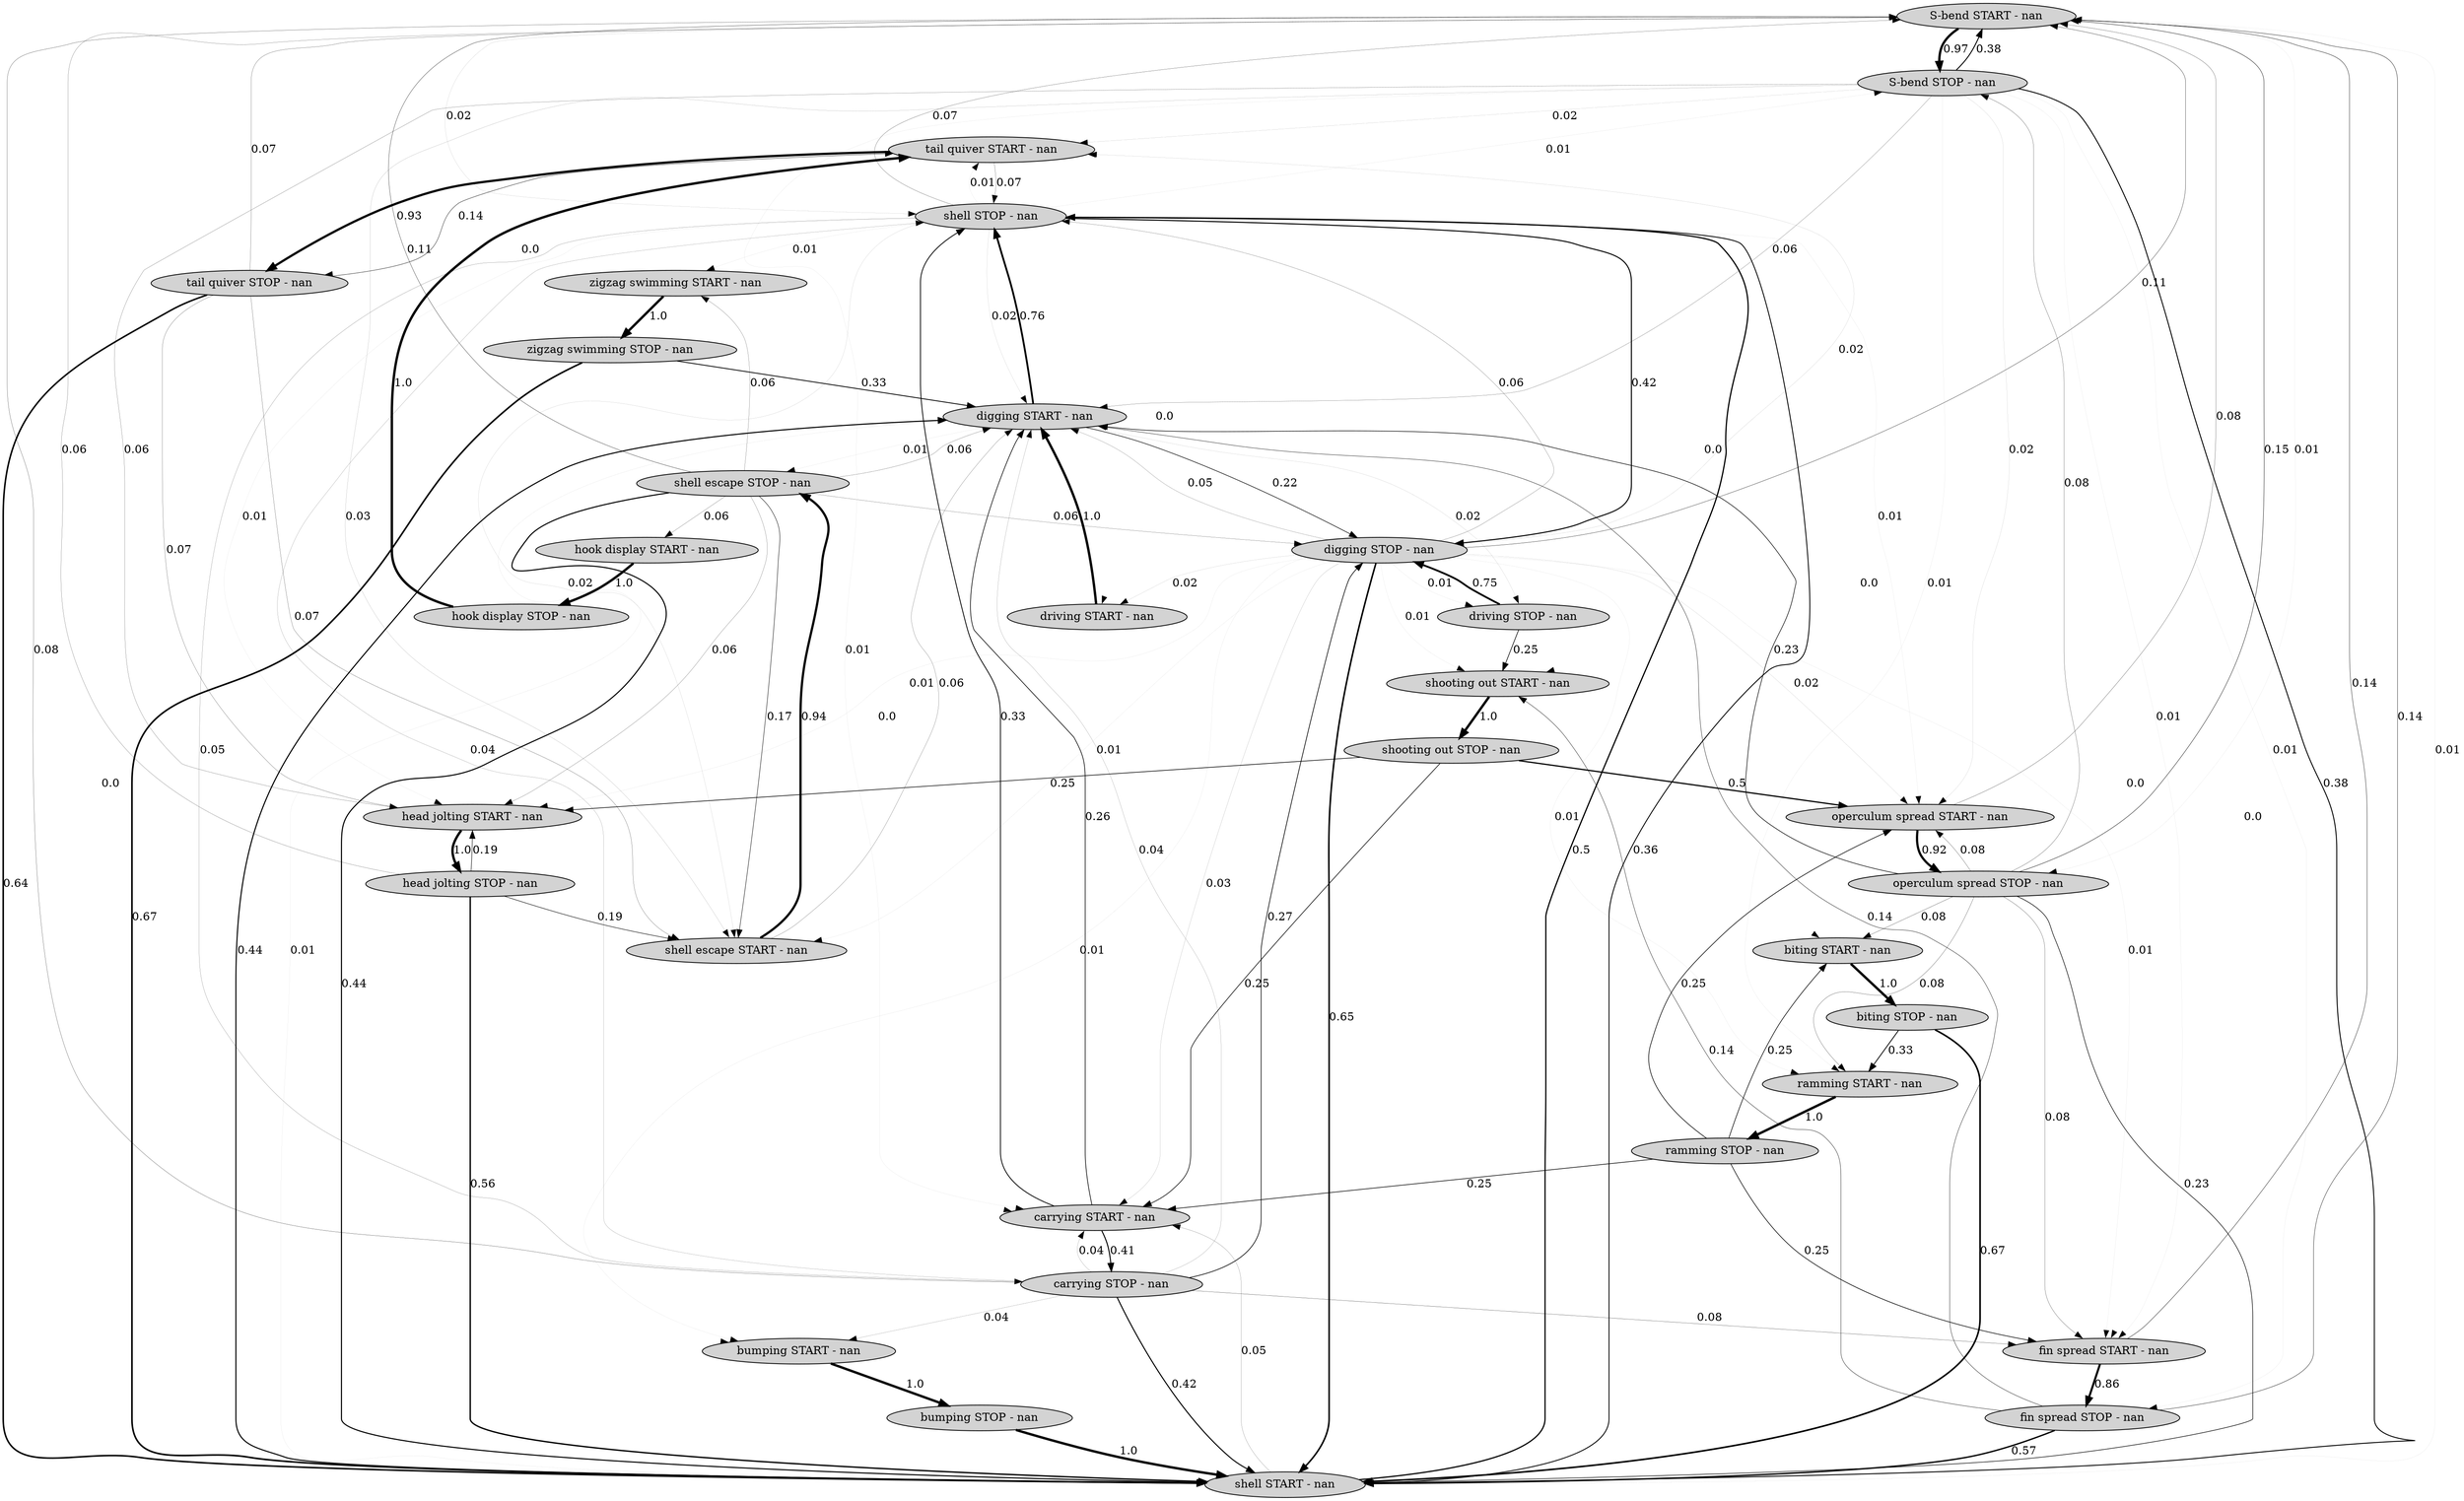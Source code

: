 strict digraph  {
"S-bend START - nan" [avg_time=nan, height=nan, style=filled, width=nan];
"S-bend STOP - nan" [avg_time=nan, height=nan, style=filled, width=nan];
"operculum spread STOP - nan" [avg_time=nan, height=nan, style=filled, width=nan];
"shell STOP - nan" [avg_time=nan, height=nan, style=filled, width=nan];
"carrying START - nan" [avg_time=nan, height=nan, style=filled, width=nan];
"digging START - nan" [avg_time=nan, height=nan, style=filled, width=nan];
"fin spread START - nan" [avg_time=nan, height=nan, style=filled, width=nan];
"fin spread STOP - nan" [avg_time=nan, height=nan, style=filled, width=nan];
"head jolting START - nan" [avg_time=nan, height=nan, style=filled, width=nan];
"operculum spread START - nan" [avg_time=nan, height=nan, style=filled, width=nan];
"ramming START - nan" [avg_time=nan, height=nan, style=filled, width=nan];
"shell START - nan" [avg_time=nan, height=nan, style=filled, width=nan];
"shell escape START - nan" [avg_time=nan, height=nan, style=filled, width=nan];
"tail quiver START - nan" [avg_time=nan, height=nan, style=filled, width=nan];
"biting START - nan" [avg_time=nan, height=nan, style=filled, width=nan];
"biting STOP - nan" [avg_time=nan, height=nan, style=filled, width=nan];
"bumping START - nan" [avg_time=nan, height=nan, style=filled, width=nan];
"bumping STOP - nan" [avg_time=nan, height=nan, style=filled, width=nan];
"carrying STOP - nan" [avg_time=nan, height=nan, style=filled, width=nan];
"digging STOP - nan" [avg_time=nan, height=nan, style=filled, width=nan];
"driving STOP - nan" [avg_time=nan, height=nan, style=filled, width=nan];
"shell escape STOP - nan" [avg_time=nan, height=nan, style=filled, width=nan];
"driving START - nan" [avg_time=nan, height=nan, style=filled, width=nan];
"shooting out START - nan" [avg_time=nan, height=nan, style=filled, width=nan];
"head jolting STOP - nan" [avg_time=nan, height=nan, style=filled, width=nan];
"hook display START - nan" [avg_time=nan, height=nan, style=filled, width=nan];
"hook display STOP - nan" [avg_time=nan, height=nan, style=filled, width=nan];
"ramming STOP - nan" [avg_time=nan, height=nan, style=filled, width=nan];
"tail quiver STOP - nan" [avg_time=nan, height=nan, style=filled, width=nan];
"zigzag swimming START - nan" [avg_time=nan, height=nan, style=filled, width=nan];
"shooting out STOP - nan" [avg_time=nan, height=nan, style=filled, width=nan];
"zigzag swimming STOP - nan" [avg_time=nan, height=nan, style=filled, width=nan];
"S-bend START - nan" -> "S-bend STOP - nan"  [label="0.97", penwidth="2.91"];
"S-bend START - nan" -> "operculum spread STOP - nan"  [label="0.01", penwidth="0.03"];
"S-bend START - nan" -> "shell STOP - nan"  [label="0.02", penwidth="0.06"];
"S-bend STOP - nan" -> "S-bend START - nan"  [label="0.38", penwidth="1.1400000000000001"];
"S-bend STOP - nan" -> "carrying START - nan"  [label="0.01", penwidth="0.03"];
"S-bend STOP - nan" -> "digging START - nan"  [label="0.06", penwidth="0.18"];
"S-bend STOP - nan" -> "fin spread START - nan"  [label="0.01", penwidth="0.03"];
"S-bend STOP - nan" -> "fin spread STOP - nan"  [label="0.01", penwidth="0.03"];
"S-bend STOP - nan" -> "head jolting START - nan"  [label="0.06", penwidth="0.18"];
"S-bend STOP - nan" -> "operculum spread START - nan"  [label="0.02", penwidth="0.06"];
"S-bend STOP - nan" -> "ramming START - nan"  [label="0.01", penwidth="0.03"];
"S-bend STOP - nan" -> "shell START - nan"  [label="0.38", penwidth="1.1400000000000001"];
"S-bend STOP - nan" -> "shell escape START - nan"  [label="0.03", penwidth="0.09"];
"S-bend STOP - nan" -> "tail quiver START - nan"  [label="0.02", penwidth="0.06"];
"operculum spread STOP - nan" -> "S-bend START - nan"  [label="0.15", penwidth="0.44999999999999996"];
"operculum spread STOP - nan" -> "S-bend STOP - nan"  [label="0.08", penwidth="0.24"];
"operculum spread STOP - nan" -> "biting START - nan"  [label="0.08", penwidth="0.24"];
"operculum spread STOP - nan" -> "digging START - nan"  [label="0.23", penwidth="0.6900000000000001"];
"operculum spread STOP - nan" -> "fin spread START - nan"  [label="0.08", penwidth="0.24"];
"operculum spread STOP - nan" -> "operculum spread START - nan"  [label="0.08", penwidth="0.24"];
"operculum spread STOP - nan" -> "ramming START - nan"  [label="0.08", penwidth="0.24"];
"operculum spread STOP - nan" -> "shell START - nan"  [label="0.23", penwidth="0.6900000000000001"];
"shell STOP - nan" -> "S-bend START - nan"  [label="0.07", penwidth="0.21000000000000002"];
"shell STOP - nan" -> "S-bend STOP - nan"  [label="0.01", penwidth="0.03"];
"shell STOP - nan" -> "biting START - nan"  [label="0.0", penwidth="0.0"];
"shell STOP - nan" -> "bumping START - nan"  [label="0.0", penwidth="0.0"];
"shell STOP - nan" -> "carrying START - nan"  [label="0.0", penwidth="0.0"];
"shell STOP - nan" -> "carrying STOP - nan"  [label="0.05", penwidth="0.15000000000000002"];
"shell STOP - nan" -> "digging START - nan"  [label="0.02", penwidth="0.06"];
"shell STOP - nan" -> "digging STOP - nan"  [label="0.42", penwidth="1.26"];
"shell STOP - nan" -> "driving START - nan"  [label="0.0", penwidth="0.0"];
"shell STOP - nan" -> "fin spread START - nan"  [label="0.0", penwidth="0.0"];
"shell STOP - nan" -> "head jolting START - nan"  [label="0.01", penwidth="0.03"];
"shell STOP - nan" -> "operculum spread START - nan"  [label="0.01", penwidth="0.03"];
"shell STOP - nan" -> "shell START - nan"  [label="0.36", penwidth="1.08"];
"shell STOP - nan" -> "shell escape START - nan"  [label="0.02", penwidth="0.06"];
"shell STOP - nan" -> "shooting out START - nan"  [label="0.0", penwidth="0.0"];
"shell STOP - nan" -> "tail quiver START - nan"  [label="0.01", penwidth="0.03"];
"shell STOP - nan" -> "tail quiver STOP - nan"  [label="0.0", penwidth="0.0"];
"shell STOP - nan" -> "zigzag swimming START - nan"  [label="0.01", penwidth="0.03"];
"carrying START - nan" -> "carrying STOP - nan"  [label="0.41", penwidth="1.23"];
"carrying START - nan" -> "digging START - nan"  [label="0.26", penwidth="0.78"];
"carrying START - nan" -> "shell STOP - nan"  [label="0.33", penwidth="0.99"];
"digging START - nan" -> "digging STOP - nan"  [label="0.22", penwidth="0.66"];
"digging START - nan" -> "driving STOP - nan"  [label="0.02", penwidth="0.06"];
"digging START - nan" -> "shell START - nan"  [label="0.01", penwidth="0.03"];
"digging START - nan" -> "shell STOP - nan"  [label="0.76", penwidth="2.2800000000000002"];
"digging START - nan" -> "shell escape STOP - nan"  [label="0.01", penwidth="0.03"];
"fin spread START - nan" -> "S-bend START - nan"  [label="0.14", penwidth="0.42000000000000004"];
"fin spread START - nan" -> "fin spread STOP - nan"  [label="0.86", penwidth="2.58"];
"fin spread STOP - nan" -> "S-bend START - nan"  [label="0.14", penwidth="0.42000000000000004"];
"fin spread STOP - nan" -> "digging START - nan"  [label="0.14", penwidth="0.42000000000000004"];
"fin spread STOP - nan" -> "shell START - nan"  [label="0.57", penwidth="1.71"];
"fin spread STOP - nan" -> "shooting out START - nan"  [label="0.14", penwidth="0.42000000000000004"];
"head jolting START - nan" -> "head jolting STOP - nan"  [label="1.0", penwidth="3.0"];
"operculum spread START - nan" -> "S-bend START - nan"  [label="0.08", penwidth="0.24"];
"operculum spread START - nan" -> "operculum spread STOP - nan"  [label="0.92", penwidth="2.7600000000000002"];
"ramming START - nan" -> "ramming STOP - nan"  [label="1.0", penwidth="3.0"];
"shell START - nan" -> "S-bend START - nan"  [label="0.01", penwidth="0.03"];
"shell START - nan" -> "carrying START - nan"  [label="0.05", penwidth="0.15000000000000002"];
"shell START - nan" -> "digging START - nan"  [label="0.44", penwidth="1.32"];
"shell START - nan" -> "shell STOP - nan"  [label="0.5", penwidth="1.5"];
"shell START - nan" -> "tail quiver START - nan"  [label="0.0", penwidth="0.0"];
"shell escape START - nan" -> "digging START - nan"  [label="0.06", penwidth="0.18"];
"shell escape START - nan" -> "shell escape STOP - nan"  [label="0.94", penwidth="2.82"];
"tail quiver START - nan" -> "shell STOP - nan"  [label="0.07", penwidth="0.21000000000000002"];
"tail quiver START - nan" -> "tail quiver STOP - nan"  [label="0.93", penwidth="2.79"];
"biting START - nan" -> "biting STOP - nan"  [label="1.0", penwidth="3.0"];
"biting STOP - nan" -> "ramming START - nan"  [label="0.33", penwidth="0.99"];
"biting STOP - nan" -> "shell START - nan"  [label="0.67", penwidth="2.0100000000000002"];
"bumping START - nan" -> "bumping STOP - nan"  [label="1.0", penwidth="3.0"];
"bumping STOP - nan" -> "shell START - nan"  [label="1.0", penwidth="3.0"];
"carrying STOP - nan" -> "S-bend START - nan"  [label="0.08", penwidth="0.24"];
"carrying STOP - nan" -> "bumping START - nan"  [label="0.04", penwidth="0.12"];
"carrying STOP - nan" -> "carrying START - nan"  [label="0.04", penwidth="0.12"];
"carrying STOP - nan" -> "digging START - nan"  [label="0.04", penwidth="0.12"];
"carrying STOP - nan" -> "digging STOP - nan"  [label="0.27", penwidth="0.81"];
"carrying STOP - nan" -> "fin spread START - nan"  [label="0.08", penwidth="0.24"];
"carrying STOP - nan" -> "shell START - nan"  [label="0.42", penwidth="1.26"];
"carrying STOP - nan" -> "shell STOP - nan"  [label="0.04", penwidth="0.12"];
"digging STOP - nan" -> "S-bend START - nan"  [label="0.11", penwidth="0.33"];
"digging STOP - nan" -> "bumping START - nan"  [label="0.01", penwidth="0.03"];
"digging STOP - nan" -> "carrying START - nan"  [label="0.03", penwidth="0.09"];
"digging STOP - nan" -> "digging START - nan"  [label="0.05", penwidth="0.15000000000000002"];
"digging STOP - nan" -> "driving START - nan"  [label="0.02", penwidth="0.06"];
"digging STOP - nan" -> "driving STOP - nan"  [label="0.01", penwidth="0.03"];
"digging STOP - nan" -> "fin spread START - nan"  [label="0.01", penwidth="0.03"];
"digging STOP - nan" -> "head jolting START - nan"  [label="0.01", penwidth="0.03"];
"digging STOP - nan" -> "operculum spread START - nan"  [label="0.02", penwidth="0.06"];
"digging STOP - nan" -> "ramming START - nan"  [label="0.01", penwidth="0.03"];
"digging STOP - nan" -> "shell START - nan"  [label="0.65", penwidth="1.9500000000000002"];
"digging STOP - nan" -> "shell STOP - nan"  [label="0.06", penwidth="0.18"];
"digging STOP - nan" -> "shell escape START - nan"  [label="0.01", penwidth="0.03"];
"digging STOP - nan" -> "shooting out START - nan"  [label="0.01", penwidth="0.03"];
"digging STOP - nan" -> "tail quiver START - nan"  [label="0.02", penwidth="0.06"];
"driving STOP - nan" -> "digging STOP - nan"  [label="0.75", penwidth="2.25"];
"driving STOP - nan" -> "shooting out START - nan"  [label="0.25", penwidth="0.75"];
"shell escape STOP - nan" -> "S-bend START - nan"  [label="0.11", penwidth="0.33"];
"shell escape STOP - nan" -> "digging START - nan"  [label="0.06", penwidth="0.18"];
"shell escape STOP - nan" -> "digging STOP - nan"  [label="0.06", penwidth="0.18"];
"shell escape STOP - nan" -> "head jolting START - nan"  [label="0.06", penwidth="0.18"];
"shell escape STOP - nan" -> "hook display START - nan"  [label="0.06", penwidth="0.18"];
"shell escape STOP - nan" -> "shell START - nan"  [label="0.44", penwidth="1.32"];
"shell escape STOP - nan" -> "shell escape START - nan"  [label="0.17", penwidth="0.51"];
"shell escape STOP - nan" -> "zigzag swimming START - nan"  [label="0.06", penwidth="0.18"];
"driving START - nan" -> "digging START - nan"  [label="1.0", penwidth="3.0"];
"shooting out START - nan" -> "shooting out STOP - nan"  [label="1.0", penwidth="3.0"];
"head jolting STOP - nan" -> "S-bend START - nan"  [label="0.06", penwidth="0.18"];
"head jolting STOP - nan" -> "head jolting START - nan"  [label="0.19", penwidth="0.5700000000000001"];
"head jolting STOP - nan" -> "shell START - nan"  [label="0.56", penwidth="1.6800000000000002"];
"head jolting STOP - nan" -> "shell escape START - nan"  [label="0.19", penwidth="0.5700000000000001"];
"hook display START - nan" -> "hook display STOP - nan"  [label="1.0", penwidth="3.0"];
"hook display STOP - nan" -> "tail quiver START - nan"  [label="1.0", penwidth="3.0"];
"ramming STOP - nan" -> "biting START - nan"  [label="0.25", penwidth="0.75"];
"ramming STOP - nan" -> "carrying START - nan"  [label="0.25", penwidth="0.75"];
"ramming STOP - nan" -> "fin spread START - nan"  [label="0.25", penwidth="0.75"];
"ramming STOP - nan" -> "operculum spread START - nan"  [label="0.25", penwidth="0.75"];
"tail quiver STOP - nan" -> "S-bend START - nan"  [label="0.07", penwidth="0.21000000000000002"];
"tail quiver STOP - nan" -> "head jolting START - nan"  [label="0.07", penwidth="0.21000000000000002"];
"tail quiver STOP - nan" -> "shell START - nan"  [label="0.64", penwidth="1.92"];
"tail quiver STOP - nan" -> "shell escape START - nan"  [label="0.07", penwidth="0.21000000000000002"];
"tail quiver STOP - nan" -> "tail quiver START - nan"  [label="0.14", penwidth="0.42000000000000004"];
"zigzag swimming START - nan" -> "zigzag swimming STOP - nan"  [label="1.0", penwidth="3.0"];
"shooting out STOP - nan" -> "carrying START - nan"  [label="0.25", penwidth="0.75"];
"shooting out STOP - nan" -> "head jolting START - nan"  [label="0.25", penwidth="0.75"];
"shooting out STOP - nan" -> "operculum spread START - nan"  [label="0.5", penwidth="1.5"];
"zigzag swimming STOP - nan" -> "digging START - nan"  [label="0.33", penwidth="0.99"];
"zigzag swimming STOP - nan" -> "shell START - nan"  [label="0.67", penwidth="2.0100000000000002"];
}
